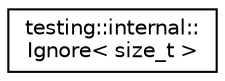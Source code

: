 digraph "Иерархия классов. Графический вид."
{
 // LATEX_PDF_SIZE
  edge [fontname="Helvetica",fontsize="10",labelfontname="Helvetica",labelfontsize="10"];
  node [fontname="Helvetica",fontsize="10",shape=record];
  rankdir="LR";
  Node0 [label="testing::internal::\lIgnore\< size_t \>",height=0.2,width=0.4,color="black", fillcolor="white", style="filled",URL="$structtesting_1_1internal_1_1Ignore.html",tooltip=" "];
}

